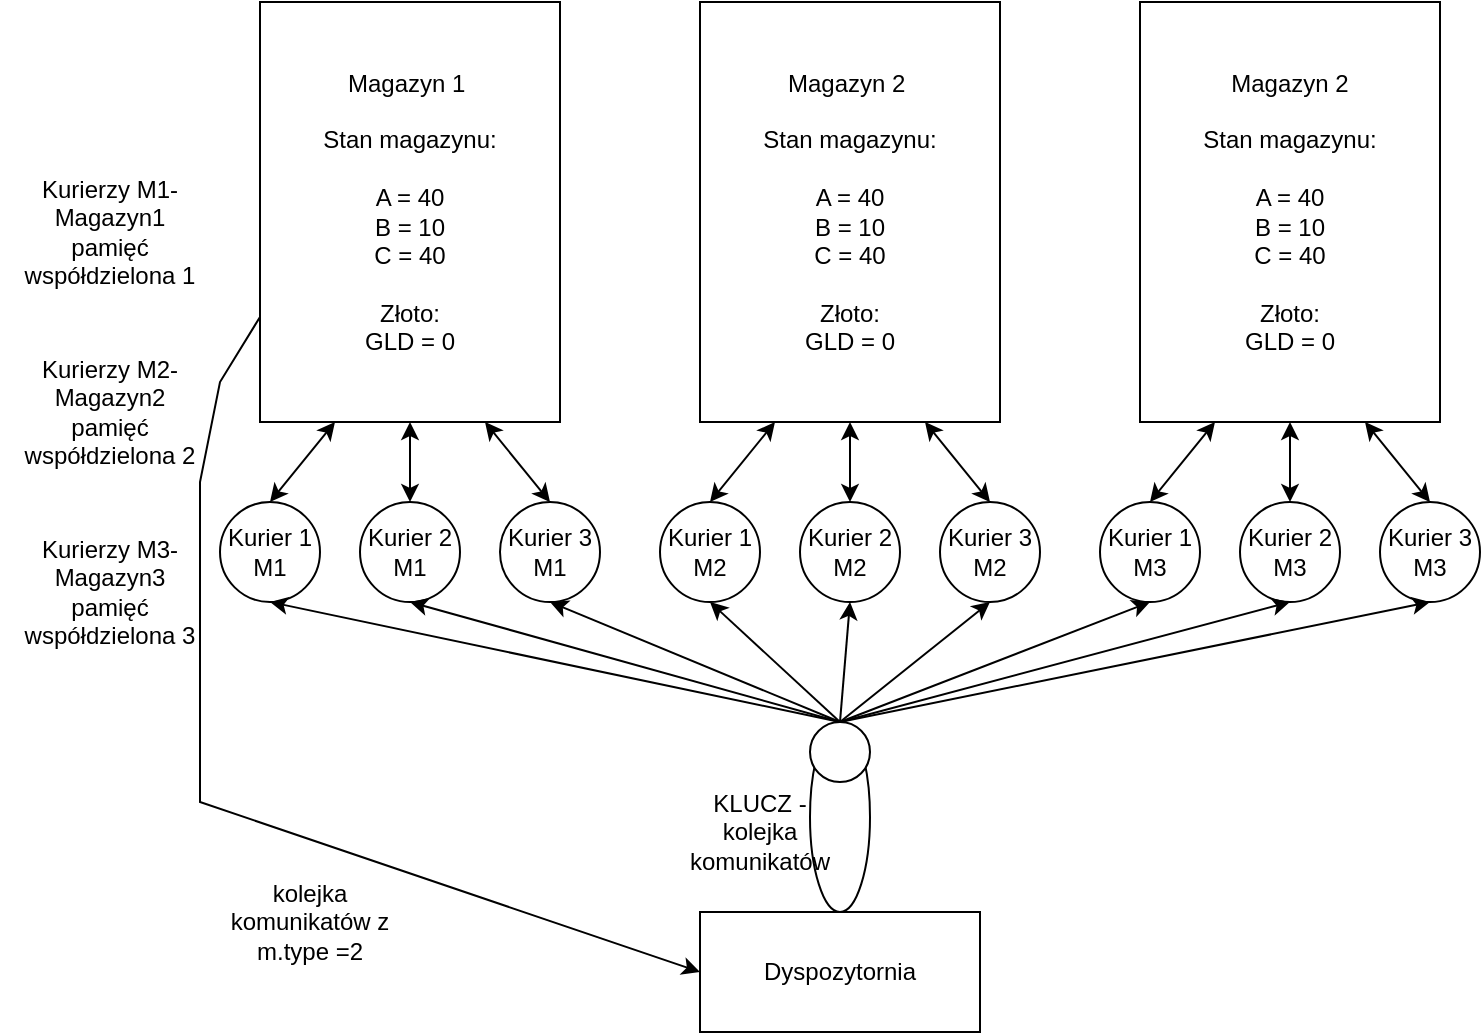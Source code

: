 <mxfile version="22.1.16" type="device">
  <diagram name="Strona-1" id="h9fGadC8kO-FuvyA104g">
    <mxGraphModel dx="903" dy="744" grid="1" gridSize="10" guides="1" tooltips="1" connect="1" arrows="1" fold="1" page="1" pageScale="1" pageWidth="827" pageHeight="1169" math="0" shadow="0">
      <root>
        <mxCell id="0" />
        <mxCell id="1" parent="0" />
        <mxCell id="DZ-TwXpeTIzZhgLlEA7W-21" value="" style="ellipse;whiteSpace=wrap;html=1;" vertex="1" parent="1">
          <mxGeometry x="405" y="420" width="30" height="95" as="geometry" />
        </mxCell>
        <mxCell id="DZ-TwXpeTIzZhgLlEA7W-4" value="Magazyn 1&amp;nbsp;&lt;br&gt;&lt;br&gt;Stan magazynu:&lt;br&gt;&lt;br&gt;A = 40&lt;br&gt;B = 10&lt;br&gt;C = 40&lt;br&gt;&lt;br&gt;Złoto:&lt;br&gt;GLD = 0" style="rounded=0;whiteSpace=wrap;html=1;" vertex="1" parent="1">
          <mxGeometry x="130" y="60" width="150" height="210" as="geometry" />
        </mxCell>
        <mxCell id="DZ-TwXpeTIzZhgLlEA7W-5" value="Magazyn 2&amp;nbsp;&lt;br&gt;&lt;br&gt;Stan magazynu:&lt;br&gt;&lt;br&gt;A = 40&lt;br&gt;B = 10&lt;br&gt;C = 40&lt;br&gt;&lt;br&gt;Złoto:&lt;br&gt;GLD = 0" style="rounded=0;whiteSpace=wrap;html=1;" vertex="1" parent="1">
          <mxGeometry x="350" y="60" width="150" height="210" as="geometry" />
        </mxCell>
        <mxCell id="DZ-TwXpeTIzZhgLlEA7W-6" value="Magazyn 2&lt;br&gt;&lt;br&gt;Stan magazynu:&lt;br&gt;&lt;br&gt;A = 40&lt;br&gt;B = 10&lt;br&gt;C = 40&lt;br&gt;&lt;br&gt;Złoto:&lt;br&gt;GLD = 0" style="rounded=0;whiteSpace=wrap;html=1;" vertex="1" parent="1">
          <mxGeometry x="570" y="60" width="150" height="210" as="geometry" />
        </mxCell>
        <mxCell id="DZ-TwXpeTIzZhgLlEA7W-7" value="Kurier 1&lt;br&gt;M1" style="ellipse;whiteSpace=wrap;html=1;aspect=fixed;" vertex="1" parent="1">
          <mxGeometry x="110" y="310" width="50" height="50" as="geometry" />
        </mxCell>
        <mxCell id="DZ-TwXpeTIzZhgLlEA7W-9" value="Kurier 2&lt;br&gt;M1" style="ellipse;whiteSpace=wrap;html=1;aspect=fixed;" vertex="1" parent="1">
          <mxGeometry x="180" y="310" width="50" height="50" as="geometry" />
        </mxCell>
        <mxCell id="DZ-TwXpeTIzZhgLlEA7W-10" value="Kurier 3&lt;br&gt;M1" style="ellipse;whiteSpace=wrap;html=1;aspect=fixed;" vertex="1" parent="1">
          <mxGeometry x="250" y="310" width="50" height="50" as="geometry" />
        </mxCell>
        <mxCell id="DZ-TwXpeTIzZhgLlEA7W-11" value="Kurier 1&lt;br&gt;M2" style="ellipse;whiteSpace=wrap;html=1;aspect=fixed;" vertex="1" parent="1">
          <mxGeometry x="330" y="310" width="50" height="50" as="geometry" />
        </mxCell>
        <mxCell id="DZ-TwXpeTIzZhgLlEA7W-12" value="Kurier 2&lt;br&gt;M2" style="ellipse;whiteSpace=wrap;html=1;aspect=fixed;" vertex="1" parent="1">
          <mxGeometry x="400" y="310" width="50" height="50" as="geometry" />
        </mxCell>
        <mxCell id="DZ-TwXpeTIzZhgLlEA7W-13" value="Kurier 3&lt;br&gt;M2" style="ellipse;whiteSpace=wrap;html=1;aspect=fixed;" vertex="1" parent="1">
          <mxGeometry x="470" y="310" width="50" height="50" as="geometry" />
        </mxCell>
        <mxCell id="DZ-TwXpeTIzZhgLlEA7W-14" value="Kurier 1&lt;br&gt;M3" style="ellipse;whiteSpace=wrap;html=1;aspect=fixed;" vertex="1" parent="1">
          <mxGeometry x="550" y="310" width="50" height="50" as="geometry" />
        </mxCell>
        <mxCell id="DZ-TwXpeTIzZhgLlEA7W-15" value="Kurier 2&lt;br&gt;M3" style="ellipse;whiteSpace=wrap;html=1;aspect=fixed;" vertex="1" parent="1">
          <mxGeometry x="620" y="310" width="50" height="50" as="geometry" />
        </mxCell>
        <mxCell id="DZ-TwXpeTIzZhgLlEA7W-16" value="Kurier 3&lt;br&gt;M3" style="ellipse;whiteSpace=wrap;html=1;aspect=fixed;" vertex="1" parent="1">
          <mxGeometry x="690" y="310" width="50" height="50" as="geometry" />
        </mxCell>
        <mxCell id="DZ-TwXpeTIzZhgLlEA7W-17" value="Dyspozytornia" style="rounded=0;whiteSpace=wrap;html=1;" vertex="1" parent="1">
          <mxGeometry x="350" y="515" width="140" height="60" as="geometry" />
        </mxCell>
        <mxCell id="DZ-TwXpeTIzZhgLlEA7W-20" value="" style="ellipse;whiteSpace=wrap;html=1;aspect=fixed;" vertex="1" parent="1">
          <mxGeometry x="405" y="420" width="30" height="30" as="geometry" />
        </mxCell>
        <mxCell id="DZ-TwXpeTIzZhgLlEA7W-22" value="" style="endArrow=classic;html=1;rounded=0;entryX=0.5;entryY=1;entryDx=0;entryDy=0;exitX=0.5;exitY=0;exitDx=0;exitDy=0;" edge="1" parent="1" source="DZ-TwXpeTIzZhgLlEA7W-20" target="DZ-TwXpeTIzZhgLlEA7W-16">
          <mxGeometry width="50" height="50" relative="1" as="geometry">
            <mxPoint x="410" y="370" as="sourcePoint" />
            <mxPoint x="460" y="320" as="targetPoint" />
            <Array as="points" />
          </mxGeometry>
        </mxCell>
        <mxCell id="DZ-TwXpeTIzZhgLlEA7W-24" value="" style="endArrow=classic;html=1;rounded=0;entryX=0.5;entryY=1;entryDx=0;entryDy=0;" edge="1" parent="1" target="DZ-TwXpeTIzZhgLlEA7W-15">
          <mxGeometry width="50" height="50" relative="1" as="geometry">
            <mxPoint x="420" y="420" as="sourcePoint" />
            <mxPoint x="725" y="370" as="targetPoint" />
            <Array as="points" />
          </mxGeometry>
        </mxCell>
        <mxCell id="DZ-TwXpeTIzZhgLlEA7W-25" value="" style="endArrow=classic;html=1;rounded=0;entryX=0.5;entryY=1;entryDx=0;entryDy=0;" edge="1" parent="1" target="DZ-TwXpeTIzZhgLlEA7W-14">
          <mxGeometry width="50" height="50" relative="1" as="geometry">
            <mxPoint x="420" y="420" as="sourcePoint" />
            <mxPoint x="655" y="370" as="targetPoint" />
            <Array as="points" />
          </mxGeometry>
        </mxCell>
        <mxCell id="DZ-TwXpeTIzZhgLlEA7W-26" value="" style="endArrow=classic;html=1;rounded=0;entryX=0.5;entryY=1;entryDx=0;entryDy=0;exitX=0.5;exitY=0;exitDx=0;exitDy=0;" edge="1" parent="1" source="DZ-TwXpeTIzZhgLlEA7W-20" target="DZ-TwXpeTIzZhgLlEA7W-13">
          <mxGeometry width="50" height="50" relative="1" as="geometry">
            <mxPoint x="440" y="440" as="sourcePoint" />
            <mxPoint x="665" y="380" as="targetPoint" />
            <Array as="points" />
          </mxGeometry>
        </mxCell>
        <mxCell id="DZ-TwXpeTIzZhgLlEA7W-27" value="" style="endArrow=classic;html=1;rounded=0;entryX=0.5;entryY=1;entryDx=0;entryDy=0;exitX=0.5;exitY=0;exitDx=0;exitDy=0;" edge="1" parent="1" source="DZ-TwXpeTIzZhgLlEA7W-20" target="DZ-TwXpeTIzZhgLlEA7W-12">
          <mxGeometry width="50" height="50" relative="1" as="geometry">
            <mxPoint x="450" y="450" as="sourcePoint" />
            <mxPoint x="675" y="390" as="targetPoint" />
            <Array as="points" />
          </mxGeometry>
        </mxCell>
        <mxCell id="DZ-TwXpeTIzZhgLlEA7W-28" value="" style="endArrow=classic;html=1;rounded=0;entryX=0.5;entryY=1;entryDx=0;entryDy=0;exitX=0.5;exitY=0;exitDx=0;exitDy=0;" edge="1" parent="1" source="DZ-TwXpeTIzZhgLlEA7W-20" target="DZ-TwXpeTIzZhgLlEA7W-11">
          <mxGeometry width="50" height="50" relative="1" as="geometry">
            <mxPoint x="460" y="460" as="sourcePoint" />
            <mxPoint x="685" y="400" as="targetPoint" />
            <Array as="points" />
          </mxGeometry>
        </mxCell>
        <mxCell id="DZ-TwXpeTIzZhgLlEA7W-29" value="" style="endArrow=classic;html=1;rounded=0;entryX=0.5;entryY=1;entryDx=0;entryDy=0;exitX=0.5;exitY=0;exitDx=0;exitDy=0;" edge="1" parent="1" source="DZ-TwXpeTIzZhgLlEA7W-20" target="DZ-TwXpeTIzZhgLlEA7W-10">
          <mxGeometry width="50" height="50" relative="1" as="geometry">
            <mxPoint x="470" y="470" as="sourcePoint" />
            <mxPoint x="695" y="410" as="targetPoint" />
            <Array as="points" />
          </mxGeometry>
        </mxCell>
        <mxCell id="DZ-TwXpeTIzZhgLlEA7W-30" value="" style="endArrow=classic;html=1;rounded=0;entryX=0.5;entryY=1;entryDx=0;entryDy=0;" edge="1" parent="1" target="DZ-TwXpeTIzZhgLlEA7W-9">
          <mxGeometry width="50" height="50" relative="1" as="geometry">
            <mxPoint x="420" y="420" as="sourcePoint" />
            <mxPoint x="705" y="420" as="targetPoint" />
            <Array as="points" />
          </mxGeometry>
        </mxCell>
        <mxCell id="DZ-TwXpeTIzZhgLlEA7W-31" value="" style="endArrow=classic;html=1;rounded=0;entryX=0.5;entryY=1;entryDx=0;entryDy=0;exitX=0.5;exitY=0;exitDx=0;exitDy=0;" edge="1" parent="1" source="DZ-TwXpeTIzZhgLlEA7W-20" target="DZ-TwXpeTIzZhgLlEA7W-7">
          <mxGeometry width="50" height="50" relative="1" as="geometry">
            <mxPoint x="490" y="490" as="sourcePoint" />
            <mxPoint x="715" y="430" as="targetPoint" />
            <Array as="points" />
          </mxGeometry>
        </mxCell>
        <mxCell id="DZ-TwXpeTIzZhgLlEA7W-33" value="" style="endArrow=classic;startArrow=classic;html=1;rounded=0;exitX=0.5;exitY=0;exitDx=0;exitDy=0;entryX=0.5;entryY=1;entryDx=0;entryDy=0;" edge="1" parent="1" source="DZ-TwXpeTIzZhgLlEA7W-12" target="DZ-TwXpeTIzZhgLlEA7W-5">
          <mxGeometry width="50" height="50" relative="1" as="geometry">
            <mxPoint x="410" y="370" as="sourcePoint" />
            <mxPoint x="460" y="320" as="targetPoint" />
          </mxGeometry>
        </mxCell>
        <mxCell id="DZ-TwXpeTIzZhgLlEA7W-34" value="" style="endArrow=classic;startArrow=classic;html=1;rounded=0;exitX=0.5;exitY=0;exitDx=0;exitDy=0;entryX=0.75;entryY=1;entryDx=0;entryDy=0;" edge="1" parent="1" source="DZ-TwXpeTIzZhgLlEA7W-13" target="DZ-TwXpeTIzZhgLlEA7W-5">
          <mxGeometry width="50" height="50" relative="1" as="geometry">
            <mxPoint x="435" y="320" as="sourcePoint" />
            <mxPoint x="435" y="280" as="targetPoint" />
          </mxGeometry>
        </mxCell>
        <mxCell id="DZ-TwXpeTIzZhgLlEA7W-35" value="" style="endArrow=classic;startArrow=classic;html=1;rounded=0;exitX=0.5;exitY=0;exitDx=0;exitDy=0;entryX=0.25;entryY=1;entryDx=0;entryDy=0;" edge="1" parent="1" source="DZ-TwXpeTIzZhgLlEA7W-11" target="DZ-TwXpeTIzZhgLlEA7W-5">
          <mxGeometry width="50" height="50" relative="1" as="geometry">
            <mxPoint x="445" y="330" as="sourcePoint" />
            <mxPoint x="445" y="290" as="targetPoint" />
          </mxGeometry>
        </mxCell>
        <mxCell id="DZ-TwXpeTIzZhgLlEA7W-36" value="" style="endArrow=classic;startArrow=classic;html=1;rounded=0;exitX=0.5;exitY=0;exitDx=0;exitDy=0;entryX=0.25;entryY=1;entryDx=0;entryDy=0;" edge="1" parent="1" source="DZ-TwXpeTIzZhgLlEA7W-14" target="DZ-TwXpeTIzZhgLlEA7W-6">
          <mxGeometry width="50" height="50" relative="1" as="geometry">
            <mxPoint x="455" y="340" as="sourcePoint" />
            <mxPoint x="455" y="300" as="targetPoint" />
          </mxGeometry>
        </mxCell>
        <mxCell id="DZ-TwXpeTIzZhgLlEA7W-37" value="" style="endArrow=classic;startArrow=classic;html=1;rounded=0;exitX=0.5;exitY=0;exitDx=0;exitDy=0;entryX=0.5;entryY=1;entryDx=0;entryDy=0;" edge="1" parent="1" source="DZ-TwXpeTIzZhgLlEA7W-15" target="DZ-TwXpeTIzZhgLlEA7W-6">
          <mxGeometry width="50" height="50" relative="1" as="geometry">
            <mxPoint x="465" y="350" as="sourcePoint" />
            <mxPoint x="465" y="310" as="targetPoint" />
          </mxGeometry>
        </mxCell>
        <mxCell id="DZ-TwXpeTIzZhgLlEA7W-38" value="" style="endArrow=classic;startArrow=classic;html=1;rounded=0;exitX=0.5;exitY=0;exitDx=0;exitDy=0;entryX=0.75;entryY=1;entryDx=0;entryDy=0;" edge="1" parent="1" source="DZ-TwXpeTIzZhgLlEA7W-16" target="DZ-TwXpeTIzZhgLlEA7W-6">
          <mxGeometry width="50" height="50" relative="1" as="geometry">
            <mxPoint x="475" y="360" as="sourcePoint" />
            <mxPoint x="475" y="320" as="targetPoint" />
          </mxGeometry>
        </mxCell>
        <mxCell id="DZ-TwXpeTIzZhgLlEA7W-39" value="" style="endArrow=classic;startArrow=classic;html=1;rounded=0;exitX=0.5;exitY=0;exitDx=0;exitDy=0;entryX=0.75;entryY=1;entryDx=0;entryDy=0;" edge="1" parent="1" source="DZ-TwXpeTIzZhgLlEA7W-10" target="DZ-TwXpeTIzZhgLlEA7W-4">
          <mxGeometry width="50" height="50" relative="1" as="geometry">
            <mxPoint x="485" y="370" as="sourcePoint" />
            <mxPoint x="485" y="330" as="targetPoint" />
          </mxGeometry>
        </mxCell>
        <mxCell id="DZ-TwXpeTIzZhgLlEA7W-40" value="" style="endArrow=classic;startArrow=classic;html=1;rounded=0;exitX=0.5;exitY=0;exitDx=0;exitDy=0;entryX=0.5;entryY=1;entryDx=0;entryDy=0;" edge="1" parent="1" source="DZ-TwXpeTIzZhgLlEA7W-9" target="DZ-TwXpeTIzZhgLlEA7W-4">
          <mxGeometry width="50" height="50" relative="1" as="geometry">
            <mxPoint x="495" y="380" as="sourcePoint" />
            <mxPoint x="495" y="340" as="targetPoint" />
          </mxGeometry>
        </mxCell>
        <mxCell id="DZ-TwXpeTIzZhgLlEA7W-41" value="" style="endArrow=classic;startArrow=classic;html=1;rounded=0;exitX=0.5;exitY=0;exitDx=0;exitDy=0;entryX=0.25;entryY=1;entryDx=0;entryDy=0;" edge="1" parent="1" source="DZ-TwXpeTIzZhgLlEA7W-7" target="DZ-TwXpeTIzZhgLlEA7W-4">
          <mxGeometry width="50" height="50" relative="1" as="geometry">
            <mxPoint x="505" y="390" as="sourcePoint" />
            <mxPoint x="505" y="350" as="targetPoint" />
          </mxGeometry>
        </mxCell>
        <mxCell id="DZ-TwXpeTIzZhgLlEA7W-42" value="Kurierzy M1- Magazyn1&lt;br&gt;pamięć współdzielona 1" style="text;html=1;strokeColor=none;fillColor=none;align=center;verticalAlign=middle;whiteSpace=wrap;rounded=0;" vertex="1" parent="1">
          <mxGeometry y="130" width="110" height="90" as="geometry" />
        </mxCell>
        <mxCell id="DZ-TwXpeTIzZhgLlEA7W-43" value="KLUCZ - kolejka komunikatów" style="text;html=1;strokeColor=none;fillColor=none;align=center;verticalAlign=middle;whiteSpace=wrap;rounded=0;" vertex="1" parent="1">
          <mxGeometry x="350" y="460" width="60" height="30" as="geometry" />
        </mxCell>
        <mxCell id="DZ-TwXpeTIzZhgLlEA7W-44" value="Kurierzy M2- Magazyn2&lt;br&gt;pamięć współdzielona 2" style="text;html=1;strokeColor=none;fillColor=none;align=center;verticalAlign=middle;whiteSpace=wrap;rounded=0;" vertex="1" parent="1">
          <mxGeometry y="220" width="110" height="90" as="geometry" />
        </mxCell>
        <mxCell id="DZ-TwXpeTIzZhgLlEA7W-45" value="Kurierzy M3- Magazyn3&lt;br&gt;pamięć współdzielona 3" style="text;html=1;strokeColor=none;fillColor=none;align=center;verticalAlign=middle;whiteSpace=wrap;rounded=0;" vertex="1" parent="1">
          <mxGeometry y="310" width="110" height="90" as="geometry" />
        </mxCell>
        <mxCell id="DZ-TwXpeTIzZhgLlEA7W-47" value="" style="endArrow=classic;html=1;rounded=0;entryX=0;entryY=0.5;entryDx=0;entryDy=0;exitX=0;exitY=0.75;exitDx=0;exitDy=0;" edge="1" parent="1" source="DZ-TwXpeTIzZhgLlEA7W-4" target="DZ-TwXpeTIzZhgLlEA7W-17">
          <mxGeometry width="50" height="50" relative="1" as="geometry">
            <mxPoint x="160" y="490" as="sourcePoint" />
            <mxPoint x="210" y="440" as="targetPoint" />
            <Array as="points">
              <mxPoint x="110" y="250" />
              <mxPoint x="100" y="300" />
              <mxPoint x="100" y="460" />
            </Array>
          </mxGeometry>
        </mxCell>
        <mxCell id="DZ-TwXpeTIzZhgLlEA7W-49" value="kolejka komunikatów z m.type =2" style="text;html=1;strokeColor=none;fillColor=none;align=center;verticalAlign=middle;whiteSpace=wrap;rounded=0;" vertex="1" parent="1">
          <mxGeometry x="110" y="500" width="90" height="40" as="geometry" />
        </mxCell>
      </root>
    </mxGraphModel>
  </diagram>
</mxfile>
